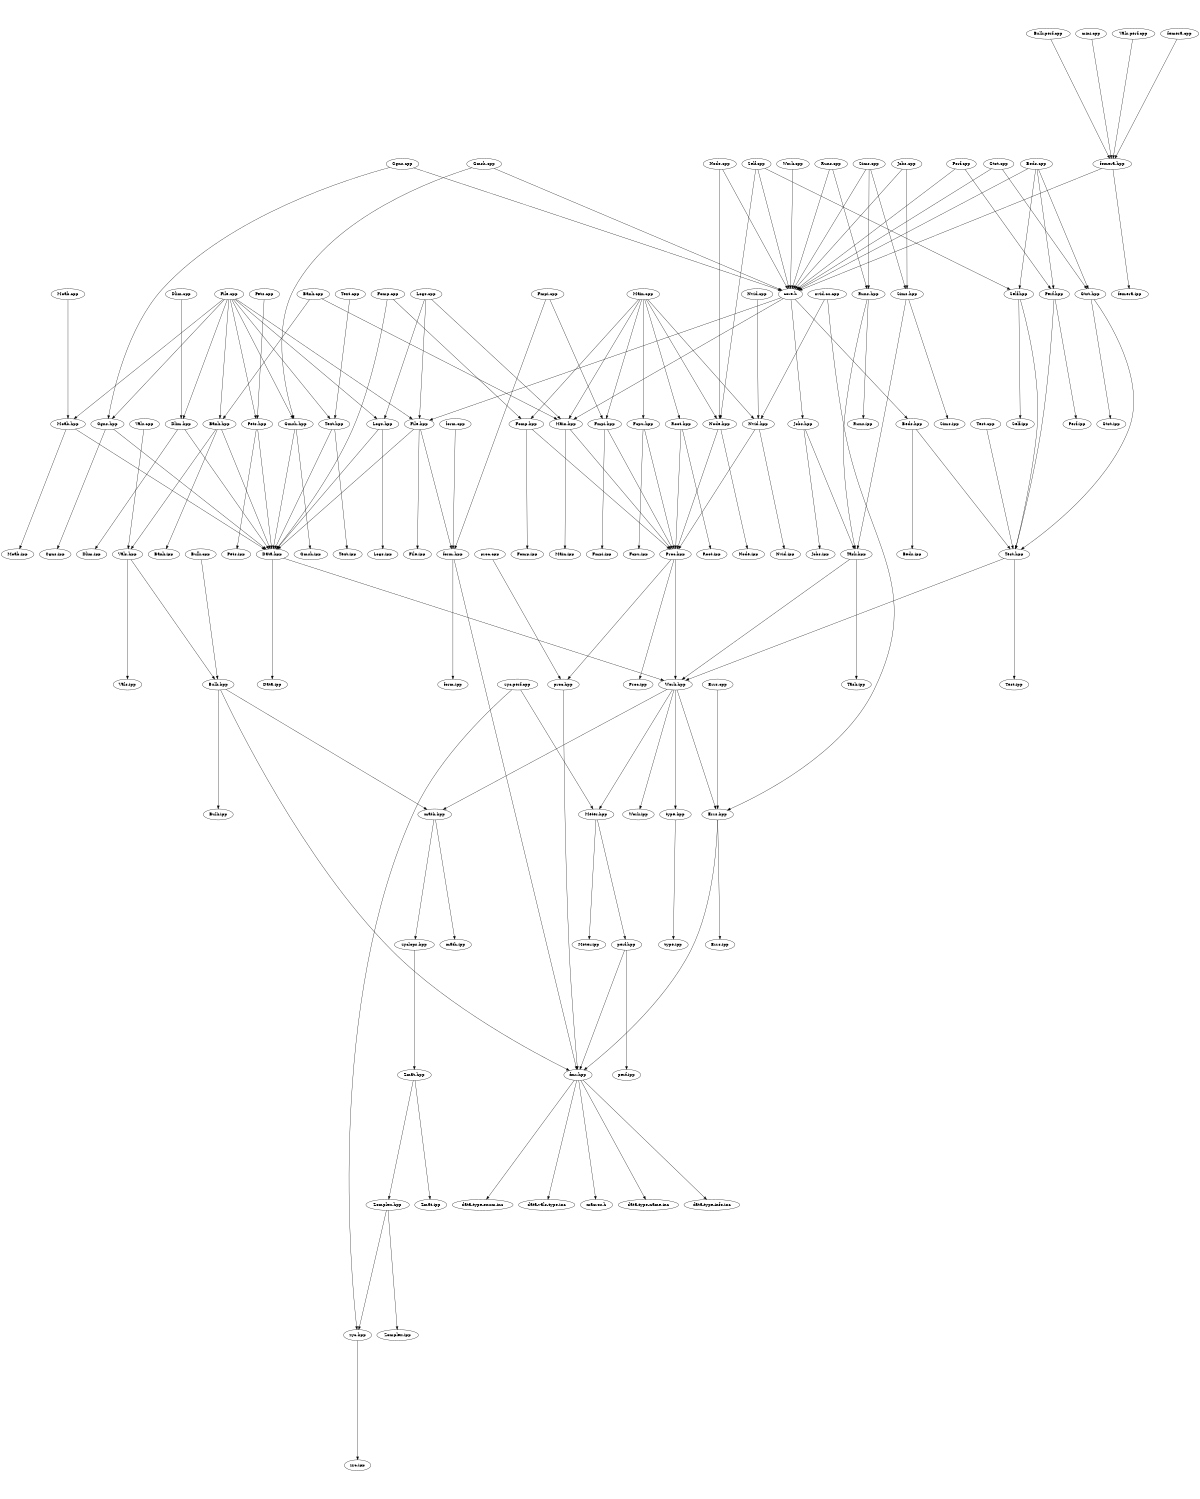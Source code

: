 digraph "source tree" {
    overlap=scale;
    size="8,10";
    ratio="fill";
    fontsize="16";
    fontname="Helvetica";
	clusterrank="local";
	"Main.cpp" -> "Root.hpp"
	"Bank.hpp" -> "Data.hpp"
	"File.cpp" -> "Bank.hpp"
	"Main.cpp" -> "Main.hpp"
	"Runs.hpp" -> "Runs.ipp"
	"Bank.cpp" -> "Main.hpp"
	"Root.hpp" -> "Proc.hpp"
	"Gmsh.cpp" -> "core.h"
	"Errs.cpp" -> "Errs.hpp"
	"Cgns.cpp" -> "core.h"
	"core.h" -> "Jobs.hpp"
	"Bulk.hpp" -> "math.hpp"
	"Logs.hpp" -> "Logs.ipp"
	"zyc.perf.cpp" -> "zyc.hpp"
	"Task.hpp" -> "Task.ipp"
	"Sims.hpp" -> "Sims.ipp"
	"Beds.hpp" -> "Beds.ipp"
	"Sims.cpp" -> "core.h"
	"Bulk.hpp" -> "fmr.hpp"
	"Main.hpp" -> "Main.ipp"
	"Test.hpp" -> "Work.hpp"
	"Jobs.cpp" -> "Sims.hpp"
	"Self.hpp" -> "Test.hpp"
	"Moab.hpp" -> "Moab.ipp"
	"Proc.hpp" -> "Proc.ipp"
	"form.hpp" -> "fmr.hpp"
	"zyc.hpp" -> "zyc.ipp"
	"Gtst.cpp" -> "Gtst.hpp"
	"nvid.cu.cpp" -> "Nvid.hpp"
	"Fcpu.hpp" -> "Fcpu.ipp"
	"Logs.cpp" -> "Main.hpp"
	"Beds.cpp" -> "Self.hpp"
	"zyclops.hpp" -> "Zmat.hpp"
	"Self.cpp" -> "core.h"
	"Nvid.cpp" -> "Nvid.hpp"
	"Cgns.hpp" -> "Cgns.ipp"
	"Dlim.hpp" -> "Data.hpp"
	"proc.cpp" -> "proc.hpp"
	"Zmat.hpp" -> "Zmat.ipp"
	"femera.hpp" -> "core.h"
	"Jobs.cpp" -> "core.h"
	"core.h" -> "Beds.hpp"
	"Test.hpp" -> "Test.ipp"
	"Fomp.hpp" -> "Proc.hpp"
	"Jobs.hpp" -> "Task.hpp"
	"Fmpi.hpp" -> "Proc.hpp"
	"Main.cpp" -> "Fomp.hpp"
	"Dlim.hpp" -> "Dlim.ipp"
	"Self.hpp" -> "Self.ipp"
	"Main.cpp" -> "Node.hpp"
	"Main.cpp" -> "Fmpi.hpp"
	"Pets.hpp" -> "Pets.ipp"
	"proc.hpp" -> "fmr.hpp"
	"Test.cpp" -> "Test.hpp"
	"Pets.cpp" -> "Pets.hpp"
	"type.hpp" -> "type.ipp"
	"Bank.hpp" -> "Vals.hpp"
	"Fcpu.hpp" -> "Proc.hpp"
	"zyc.perf.cpp" -> "Meter.hpp"
	"Bulk.perf.cpp" -> "femera.hpp"
	"Gmsh.hpp" -> "Gmsh.ipp"
	"Gtst.cpp" -> "core.h"
	"Fomp.cpp" -> "Data.hpp"
	"Fmpi.hpp" -> "Fmpi.ipp"
	"Work.hpp" -> "type.hpp"
	"Nvid.hpp" -> "Proc.hpp"
	"File.hpp" -> "File.ipp"
	"Proc.hpp" -> "proc.hpp"
	"Errs.hpp" -> "fmr.hpp"
	"form.cpp" -> "form.hpp"
	"fmr.hpp" -> "data-type-info.inc"
	"Main.cpp" -> "Fcpu.hpp"
	"Vals.hpp" -> "Vals.ipp"
	"Runs.hpp" -> "Task.hpp"
	"Work.hpp" -> "Work.ipp"
	"core.h" -> "File.hpp"
	"Node.hpp" -> "Proc.hpp"
	"Pets.hpp" -> "Data.hpp"
	"Node.hpp" -> "Node.ipp"
	"Proc.hpp" -> "Work.hpp"
	"math.hpp" -> "math.ipp"
	"Work.hpp" -> "math.hpp"
	"Cgns.cpp" -> "Cgns.hpp"
	"mini.cpp" -> "femera.hpp"
	"Logs.hpp" -> "Data.hpp"
	"Data.hpp" -> "Data.ipp"
	"femera.hpp" -> "femera.ipp"
	"core.h" -> "Main.hpp"
	"File.cpp" -> "File.hpp"
	"Gtst.hpp" -> "Gtst.ipp"
	"File.hpp" -> "Data.hpp"
	"Fomp.cpp" -> "Fomp.hpp"
	"Sims.cpp" -> "Sims.hpp"
	"fmr.hpp" -> "data-type-enum.inc"
	"Beds.cpp" -> "Gtst.hpp"
	"Logs.cpp" -> "Logs.hpp"
	"Dlim.cpp" -> "Dlim.hpp"
	"perf.hpp" -> "fmr.hpp"
	"Vals.perf.cpp" -> "femera.hpp"
	"Bulk.cpp" -> "Bulk.hpp"
	"Beds.cpp" -> "Perf.hpp"
	"File.hpp" -> "form.hpp"
	"Self.cpp" -> "Node.hpp"
	"Text.cpp" -> "Text.hpp"
	"Zmat.hpp" -> "Zomplex.hpp"
	"fmr.hpp" -> "data-vals-type.inc"
	"File.cpp" -> "Cgns.hpp"
	"Data.hpp" -> "Work.hpp"
	"Work.hpp" -> "Meter.hpp"
	"Task.hpp" -> "Work.hpp"
	"Fmpi.cpp" -> "form.hpp"
	"File.cpp" -> "Text.hpp"
	"nvid.cu.cpp" -> "Errs.hpp"
	"Beds.hpp" -> "Test.hpp"
	"File.cpp" -> "Gmsh.hpp"
	"Self.cpp" -> "Self.hpp"
	"Root.hpp" -> "Root.ipp"
	"Node.cpp" -> "core.h"
	"Vals.cpp" -> "Vals.hpp"
	"File.cpp" -> "Logs.hpp"
	"Work.hpp" -> "Errs.hpp"
	"Runs.cpp" -> "Runs.hpp"
	"Work.cpp" -> "core.h"
	"Perf.hpp" -> "Test.hpp"
	"File.cpp" -> "Dlim.hpp"
	"File.cpp" -> "Moab.hpp"
	"fmr.hpp" -> "macros.h"
	"Node.cpp" -> "Node.hpp"
	"Zomplex.hpp" -> "zyc.hpp"
	"Beds.cpp" -> "core.h"
	"Sims.cpp" -> "Runs.hpp"
	"Cgns.hpp" -> "Data.hpp"
	"Text.hpp" -> "Text.ipp"
	"Gmsh.hpp" -> "Data.hpp"
	"Moab.cpp" -> "Moab.hpp"
	"Fomp.hpp" -> "Fomp.ipp"
	"Sims.hpp" -> "Task.hpp"
	"Jobs.hpp" -> "Jobs.ipp"
	"Runs.cpp" -> "core.h"
	"Meter.hpp" -> "perf.hpp"
	"Fmpi.cpp" -> "Fmpi.hpp"
	"Text.hpp" -> "Data.hpp"
	"fmr.hpp" -> "data-type-name.inc"
	"form.hpp" -> "form.ipp"
	"Main.hpp" -> "Proc.hpp"
	"Bulk.hpp" -> "Bulk.ipp"
	"File.cpp" -> "Pets.hpp"
	"Vals.hpp" -> "Bulk.hpp"
	"Moab.hpp" -> "Data.hpp"
	"Perf.cpp" -> "core.h"
	"perf.hpp" -> "perf.ipp"
	"Bank.hpp" -> "Bank.ipp"
	"Errs.hpp" -> "Errs.ipp"
	"math.hpp" -> "zyclops.hpp"
	"Perf.cpp" -> "Perf.hpp"
	"Perf.hpp" -> "Perf.ipp"
	"Logs.cpp" -> "File.hpp"
	"Nvid.hpp" -> "Nvid.ipp"
	"Bank.cpp" -> "Bank.hpp"
	"Gmsh.cpp" -> "Gmsh.hpp"
	"Gtst.hpp" -> "Test.hpp"
	"femera.cpp" -> "femera.hpp"
	"Meter.hpp" -> "Meter.ipp"
	"Zomplex.hpp" -> "Zomplex.ipp"
	"Main.cpp" -> "Nvid.hpp"
}
